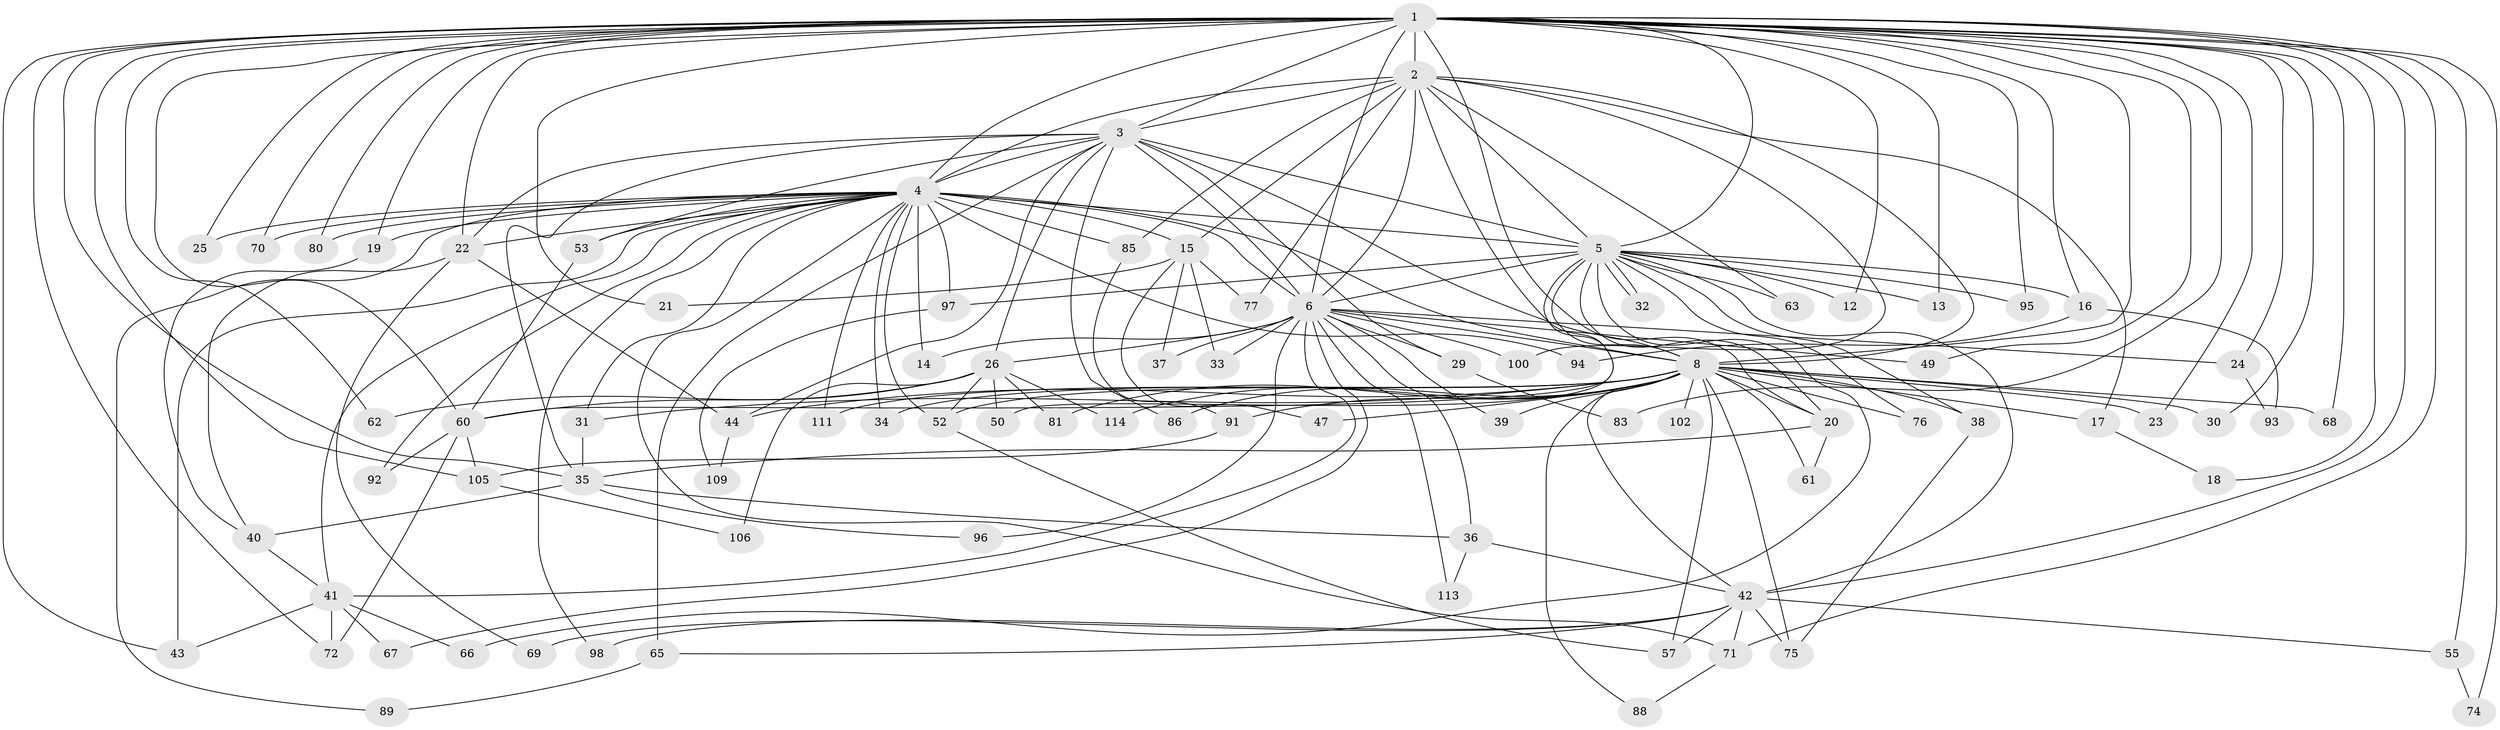 // Generated by graph-tools (version 1.1) at 2025/51/02/27/25 19:51:44]
// undirected, 84 vertices, 192 edges
graph export_dot {
graph [start="1"]
  node [color=gray90,style=filled];
  1 [super="+10"];
  2 [super="+45"];
  3 [super="+28"];
  4 [super="+7"];
  5 [super="+11"];
  6 [super="+46"];
  8 [super="+9"];
  12;
  13;
  14;
  15 [super="+64"];
  16;
  17;
  18;
  19 [super="+48"];
  20 [super="+56"];
  21;
  22 [super="+27"];
  23;
  24;
  25;
  26 [super="+79"];
  29 [super="+82"];
  30;
  31 [super="+78"];
  32;
  33;
  34;
  35 [super="+59"];
  36 [super="+54"];
  37;
  38;
  39 [super="+108"];
  40 [super="+103"];
  41 [super="+110"];
  42 [super="+58"];
  43 [super="+51"];
  44 [super="+99"];
  47;
  49;
  50;
  52 [super="+90"];
  53 [super="+104"];
  55;
  57 [super="+73"];
  60 [super="+101"];
  61;
  62;
  63;
  65;
  66;
  67;
  68;
  69;
  70;
  71 [super="+84"];
  72 [super="+87"];
  74;
  75 [super="+107"];
  76;
  77;
  80;
  81;
  83;
  85;
  86;
  88;
  89;
  91 [super="+112"];
  92;
  93;
  94;
  95;
  96;
  97;
  98;
  100;
  102;
  105;
  106;
  109;
  111;
  113;
  114;
  1 -- 2 [weight=2];
  1 -- 3 [weight=2];
  1 -- 4 [weight=4];
  1 -- 5 [weight=2];
  1 -- 6 [weight=2];
  1 -- 8 [weight=4];
  1 -- 12;
  1 -- 18;
  1 -- 23;
  1 -- 25;
  1 -- 30;
  1 -- 35;
  1 -- 55;
  1 -- 70;
  1 -- 72;
  1 -- 83;
  1 -- 95;
  1 -- 68;
  1 -- 74;
  1 -- 13;
  1 -- 16;
  1 -- 80;
  1 -- 19 [weight=2];
  1 -- 21;
  1 -- 24;
  1 -- 105;
  1 -- 42;
  1 -- 49;
  1 -- 62;
  1 -- 22;
  1 -- 20;
  1 -- 71;
  1 -- 43;
  1 -- 60;
  2 -- 3 [weight=2];
  2 -- 4 [weight=2];
  2 -- 5;
  2 -- 6;
  2 -- 8 [weight=2];
  2 -- 15 [weight=2];
  2 -- 17;
  2 -- 50;
  2 -- 63;
  2 -- 77;
  2 -- 100;
  2 -- 85;
  3 -- 4 [weight=2];
  3 -- 5;
  3 -- 6;
  3 -- 8 [weight=2];
  3 -- 22 [weight=2];
  3 -- 26;
  3 -- 29 [weight=2];
  3 -- 44;
  3 -- 53;
  3 -- 65;
  3 -- 35;
  3 -- 86;
  4 -- 5 [weight=3];
  4 -- 6 [weight=2];
  4 -- 8 [weight=4];
  4 -- 14;
  4 -- 52;
  4 -- 53;
  4 -- 70;
  4 -- 71;
  4 -- 80;
  4 -- 92;
  4 -- 97;
  4 -- 98;
  4 -- 111;
  4 -- 15;
  4 -- 19;
  4 -- 85;
  4 -- 22;
  4 -- 89;
  4 -- 25;
  4 -- 94;
  4 -- 31;
  4 -- 34;
  4 -- 41;
  4 -- 43;
  5 -- 6;
  5 -- 8 [weight=2];
  5 -- 12;
  5 -- 13;
  5 -- 16;
  5 -- 20;
  5 -- 32;
  5 -- 32;
  5 -- 38;
  5 -- 42;
  5 -- 60;
  5 -- 63;
  5 -- 66;
  5 -- 76;
  5 -- 95;
  5 -- 97;
  6 -- 8 [weight=2];
  6 -- 14;
  6 -- 24;
  6 -- 26;
  6 -- 29;
  6 -- 33;
  6 -- 36;
  6 -- 37;
  6 -- 39;
  6 -- 49;
  6 -- 67;
  6 -- 96;
  6 -- 100;
  6 -- 113;
  6 -- 41;
  8 -- 20;
  8 -- 23;
  8 -- 31;
  8 -- 44;
  8 -- 76;
  8 -- 86;
  8 -- 102 [weight=2];
  8 -- 111;
  8 -- 114;
  8 -- 68;
  8 -- 17;
  8 -- 81;
  8 -- 88;
  8 -- 91;
  8 -- 30;
  8 -- 34;
  8 -- 38;
  8 -- 39 [weight=2];
  8 -- 47;
  8 -- 61;
  8 -- 75;
  8 -- 42;
  8 -- 57;
  8 -- 52;
  15 -- 21;
  15 -- 33;
  15 -- 37;
  15 -- 47;
  15 -- 77;
  16 -- 93;
  16 -- 94;
  17 -- 18;
  19 -- 40;
  20 -- 35;
  20 -- 61;
  22 -- 69;
  22 -- 40;
  22 -- 44;
  24 -- 93;
  26 -- 50;
  26 -- 52;
  26 -- 60;
  26 -- 62 [weight=2];
  26 -- 81;
  26 -- 106;
  26 -- 114;
  29 -- 83;
  31 -- 35;
  35 -- 36;
  35 -- 40;
  35 -- 96;
  36 -- 113;
  36 -- 42;
  38 -- 75;
  40 -- 41;
  41 -- 43;
  41 -- 66;
  41 -- 67;
  41 -- 72;
  42 -- 55;
  42 -- 57;
  42 -- 65;
  42 -- 71;
  42 -- 75;
  42 -- 98;
  42 -- 69;
  44 -- 109;
  52 -- 57;
  53 -- 60;
  55 -- 74;
  60 -- 72;
  60 -- 92;
  60 -- 105;
  65 -- 89;
  71 -- 88;
  85 -- 91;
  91 -- 105;
  97 -- 109;
  105 -- 106;
}
